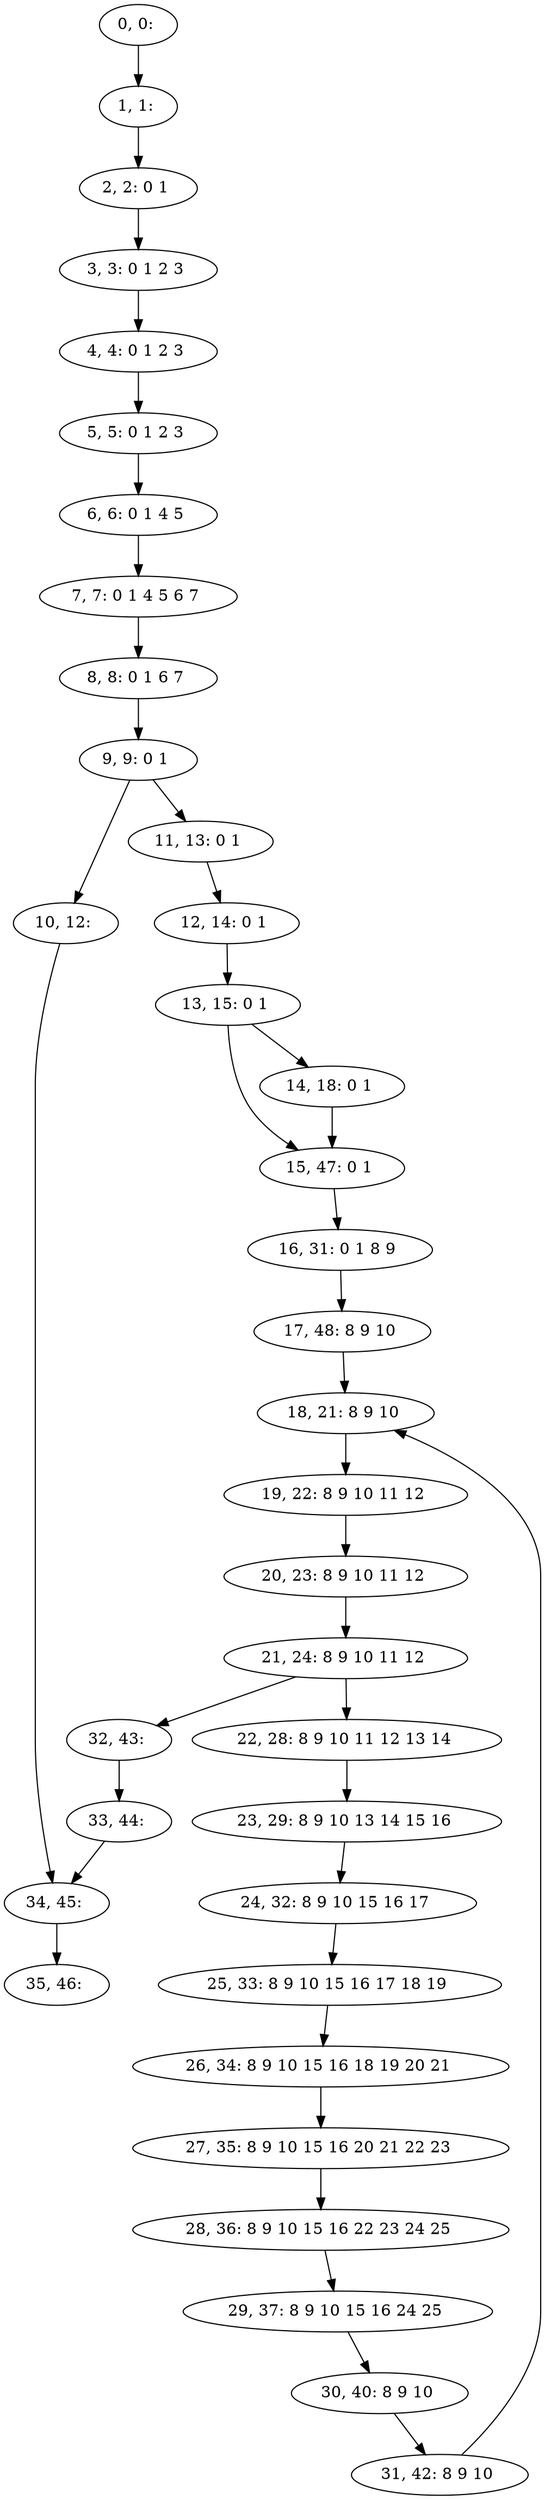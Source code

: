 digraph G {
0[label="0, 0: "];
1[label="1, 1: "];
2[label="2, 2: 0 1 "];
3[label="3, 3: 0 1 2 3 "];
4[label="4, 4: 0 1 2 3 "];
5[label="5, 5: 0 1 2 3 "];
6[label="6, 6: 0 1 4 5 "];
7[label="7, 7: 0 1 4 5 6 7 "];
8[label="8, 8: 0 1 6 7 "];
9[label="9, 9: 0 1 "];
10[label="10, 12: "];
11[label="11, 13: 0 1 "];
12[label="12, 14: 0 1 "];
13[label="13, 15: 0 1 "];
14[label="14, 18: 0 1 "];
15[label="15, 47: 0 1 "];
16[label="16, 31: 0 1 8 9 "];
17[label="17, 48: 8 9 10 "];
18[label="18, 21: 8 9 10 "];
19[label="19, 22: 8 9 10 11 12 "];
20[label="20, 23: 8 9 10 11 12 "];
21[label="21, 24: 8 9 10 11 12 "];
22[label="22, 28: 8 9 10 11 12 13 14 "];
23[label="23, 29: 8 9 10 13 14 15 16 "];
24[label="24, 32: 8 9 10 15 16 17 "];
25[label="25, 33: 8 9 10 15 16 17 18 19 "];
26[label="26, 34: 8 9 10 15 16 18 19 20 21 "];
27[label="27, 35: 8 9 10 15 16 20 21 22 23 "];
28[label="28, 36: 8 9 10 15 16 22 23 24 25 "];
29[label="29, 37: 8 9 10 15 16 24 25 "];
30[label="30, 40: 8 9 10 "];
31[label="31, 42: 8 9 10 "];
32[label="32, 43: "];
33[label="33, 44: "];
34[label="34, 45: "];
35[label="35, 46: "];
0->1 ;
1->2 ;
2->3 ;
3->4 ;
4->5 ;
5->6 ;
6->7 ;
7->8 ;
8->9 ;
9->10 ;
9->11 ;
10->34 ;
11->12 ;
12->13 ;
13->14 ;
13->15 ;
14->15 ;
15->16 ;
16->17 ;
17->18 ;
18->19 ;
19->20 ;
20->21 ;
21->22 ;
21->32 ;
22->23 ;
23->24 ;
24->25 ;
25->26 ;
26->27 ;
27->28 ;
28->29 ;
29->30 ;
30->31 ;
31->18 ;
32->33 ;
33->34 ;
34->35 ;
}
